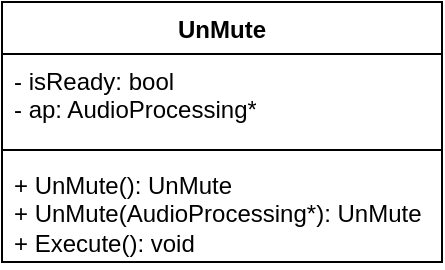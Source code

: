 <mxfile version="22.1.16" type="device">
  <diagram name="Side-1" id="eMK_zUihBpmx-0WjgVVY">
    <mxGraphModel dx="1098" dy="1180" grid="1" gridSize="10" guides="1" tooltips="1" connect="1" arrows="1" fold="1" page="1" pageScale="1" pageWidth="827" pageHeight="1169" math="0" shadow="0">
      <root>
        <mxCell id="0" />
        <mxCell id="1" parent="0" />
        <mxCell id="n5SOX3gfd_YCvw-5V-IY-1" value="UnMute" style="swimlane;fontStyle=1;align=center;verticalAlign=top;childLayout=stackLayout;horizontal=1;startSize=26;horizontalStack=0;resizeParent=1;resizeParentMax=0;resizeLast=0;collapsible=1;marginBottom=0;whiteSpace=wrap;html=1;" vertex="1" parent="1">
          <mxGeometry x="360" y="440" width="220" height="130" as="geometry" />
        </mxCell>
        <mxCell id="n5SOX3gfd_YCvw-5V-IY-2" value="- isReady: bool&lt;br&gt;- ap: AudioProcessing*" style="text;strokeColor=none;fillColor=none;align=left;verticalAlign=top;spacingLeft=4;spacingRight=4;overflow=hidden;rotatable=0;points=[[0,0.5],[1,0.5]];portConstraint=eastwest;whiteSpace=wrap;html=1;" vertex="1" parent="n5SOX3gfd_YCvw-5V-IY-1">
          <mxGeometry y="26" width="220" height="44" as="geometry" />
        </mxCell>
        <mxCell id="n5SOX3gfd_YCvw-5V-IY-3" value="" style="line;strokeWidth=1;fillColor=none;align=left;verticalAlign=middle;spacingTop=-1;spacingLeft=3;spacingRight=3;rotatable=0;labelPosition=right;points=[];portConstraint=eastwest;strokeColor=inherit;" vertex="1" parent="n5SOX3gfd_YCvw-5V-IY-1">
          <mxGeometry y="70" width="220" height="8" as="geometry" />
        </mxCell>
        <mxCell id="n5SOX3gfd_YCvw-5V-IY-4" value="+ UnMute(): UnMute&lt;br&gt;+ UnMute(AudioProcessing*): UnMute&lt;br&gt;+ Execute(): void" style="text;strokeColor=none;fillColor=none;align=left;verticalAlign=top;spacingLeft=4;spacingRight=4;overflow=hidden;rotatable=0;points=[[0,0.5],[1,0.5]];portConstraint=eastwest;whiteSpace=wrap;html=1;" vertex="1" parent="n5SOX3gfd_YCvw-5V-IY-1">
          <mxGeometry y="78" width="220" height="52" as="geometry" />
        </mxCell>
      </root>
    </mxGraphModel>
  </diagram>
</mxfile>
